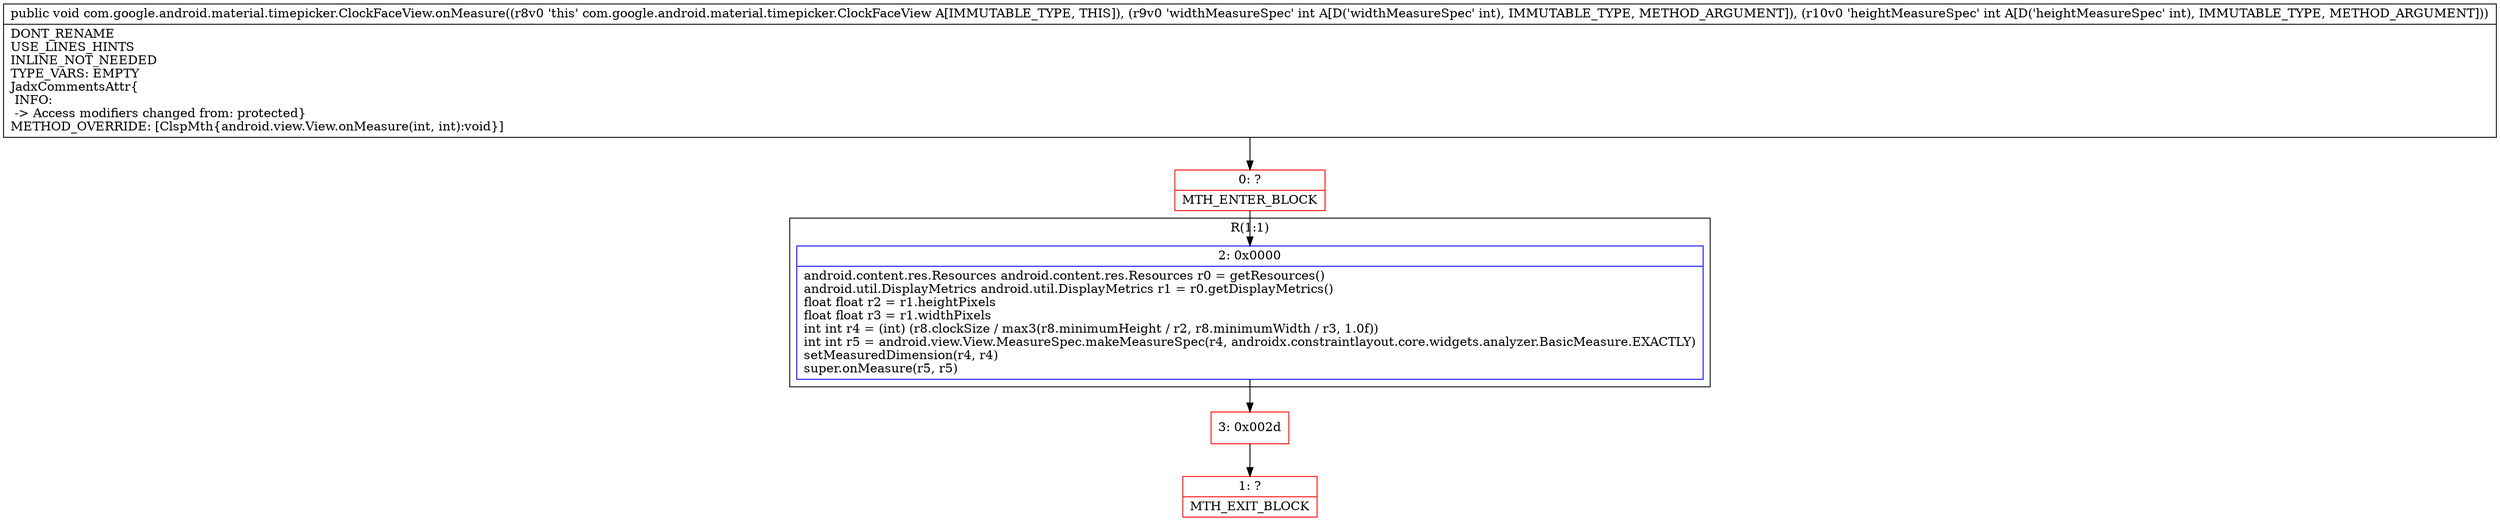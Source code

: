 digraph "CFG forcom.google.android.material.timepicker.ClockFaceView.onMeasure(II)V" {
subgraph cluster_Region_1829082413 {
label = "R(1:1)";
node [shape=record,color=blue];
Node_2 [shape=record,label="{2\:\ 0x0000|android.content.res.Resources android.content.res.Resources r0 = getResources()\landroid.util.DisplayMetrics android.util.DisplayMetrics r1 = r0.getDisplayMetrics()\lfloat float r2 = r1.heightPixels\lfloat float r3 = r1.widthPixels\lint int r4 = (int) (r8.clockSize \/ max3(r8.minimumHeight \/ r2, r8.minimumWidth \/ r3, 1.0f))\lint int r5 = android.view.View.MeasureSpec.makeMeasureSpec(r4, androidx.constraintlayout.core.widgets.analyzer.BasicMeasure.EXACTLY)\lsetMeasuredDimension(r4, r4)\lsuper.onMeasure(r5, r5)\l}"];
}
Node_0 [shape=record,color=red,label="{0\:\ ?|MTH_ENTER_BLOCK\l}"];
Node_3 [shape=record,color=red,label="{3\:\ 0x002d}"];
Node_1 [shape=record,color=red,label="{1\:\ ?|MTH_EXIT_BLOCK\l}"];
MethodNode[shape=record,label="{public void com.google.android.material.timepicker.ClockFaceView.onMeasure((r8v0 'this' com.google.android.material.timepicker.ClockFaceView A[IMMUTABLE_TYPE, THIS]), (r9v0 'widthMeasureSpec' int A[D('widthMeasureSpec' int), IMMUTABLE_TYPE, METHOD_ARGUMENT]), (r10v0 'heightMeasureSpec' int A[D('heightMeasureSpec' int), IMMUTABLE_TYPE, METHOD_ARGUMENT]))  | DONT_RENAME\lUSE_LINES_HINTS\lINLINE_NOT_NEEDED\lTYPE_VARS: EMPTY\lJadxCommentsAttr\{\l INFO: \l \-\> Access modifiers changed from: protected\}\lMETHOD_OVERRIDE: [ClspMth\{android.view.View.onMeasure(int, int):void\}]\l}"];
MethodNode -> Node_0;Node_2 -> Node_3;
Node_0 -> Node_2;
Node_3 -> Node_1;
}

